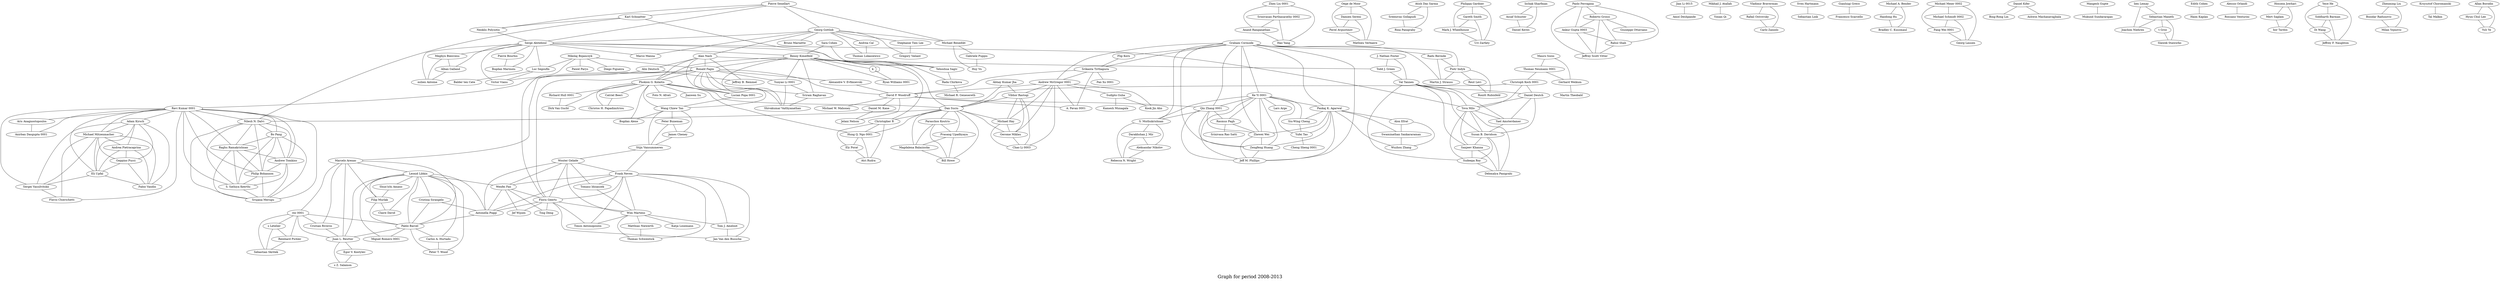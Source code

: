/*****
Graph for period 2008-2013
*****/

graph G {
  graph [splines=true overlap=false]
  node  [shape=ellipse, width=0.3, height=0.3]
  0 [label="Pierre Senellart"];
  1 [label="Georg Gottlob"];
  2 [label="Karl Schnaitter"];
  3 [label="Neoklis Polyzotis"];
  4 [label="Serge Abiteboul"];
  5 [label="Alan Nash"];
  6 [label="Mikolaj Bojanczyk"];
  7 [label="Pawel Parys"];
  8 [label="Luc Segoufin"];
  9 [label="Zhen Liu 0001"];
  10 [label="Srinivasan Parthasarathy 0002"];
  11 [label="Anand Ranganathan"];
  12 [label="Hao Yang"];
  13 [label="Sara Cohen"];
  14 [label="Benny Kimelfeld"];
  15 [label="Yehoshua Sagiv"];
  16 [label="Graham Cormode"];
  17 [label="Flip Korn"];
  18 [label="Srikanta Tirthapura"];
  19 [label="Andrew McGregor 0001"];
  20 [label="Oege de Moor"];
  21 [label="Damien Sereni"];
  22 [label="Pavel Avgustinov"];
  23 [label="Mathieu Verbaere"];
  24 [label="J. Nathan Foster"];
  25 [label="Todd J. Green"];
  26 [label="Val Tannen"];
  27 [label="Ronald Fagin"];
  28 [label="Phokion G. Kolaitis"];
  29 [label="Lucian Popa 0001"];
  30 [label="Wang Chiew Tan"];
  31 [label="Ravi Kumar 0001"];
  32 [label="Alexandre V. Evfimievski"];
  33 [label="David P. Woodruff"];
  34 [label="Foto N. Afrati"];
  35 [label="Alin Deutsch"];
  36 [label="Jeffrey B. Remmel"];
  37 [label="Marcelo Arenas"];
  38 [label="rez 0001"];
  39 [label="Cristian Riveros"];
  40 [label="Leonid Libkin"];
  41 [label="Atish Das Sarma"];
  42 [label="Sreenivas Gollapudi"];
  43 [label="Rina Panigrahy"];
  44 [label="Mauro Sozio"];
  45 [label="Thomas Neumann 0001"];
  46 [label="Gerhard Weikum"];
  47 [label="Christoph Koch 0001"];
  48 [label="Peter Buneman"];
  49 [label="James Cheney"];
  50 [label="Stijn Vansummeren"];
  51 [label="Wouter Gelade"];
  52 [label="Frank Neven"];
  53 [label="Cristina Sirangelo"];
  54 [label="Wenfei Fan"];
  55 [label="Philippa Gardner"];
  56 [label="Gareth Smith"];
  57 [label="Mark J. Wheelhouse"];
  58 [label="Uri Zarfaty"];
  59 [label="Floris Geerts"];
  60 [label="Antonella Poggi"];
  61 [label="Aris Anagnostopoulos"];
  62 [label="Anirban Dasgupta 0001"];
  63 [label="Victor Vianu"];
  64 [label="Balder ten Cate"];
  65 [label="Izchak Sharfman"];
  66 [label="Assaf Schuster"];
  67 [label="Daniel Keren"];
  68 [label="Abhay Kumar Jha"];
  69 [label="Vibhor Rastogi"];
  70 [label="Dan Suciu"];
  71 [label="Paolo Ferragina"];
  72 [label="Roberto Grossi"];
  73 [label="Ankur Gupta 0003"];
  74 [label="Rahul Shah"];
  75 [label="Jeffrey Scott Vitter"];
  76 [label="Stephanie Tien Lee"];
  77 [label="Gregory Valiant"];
  78 [label="Andrea Cal"];
  79 [label="Thomas Lukasiewicz"];
  80 [label="Marco Manna"];
  81 [label="Bruno Marnette"];
  82 [label="Shun'ichi Amano"];
  83 [label="Filip Murlak"];
  84 [label="Pablo Barcel"];
  85 [label="Jian Li 0015"];
  86 [label="Amol Deshpande"];
  87 [label="Radu Berinde"];
  88 [label="Piotr Indyk"];
  89 [label="Martin J. Strauss"];
  90 [label="Ke Yi 0001"];
  91 [label="Rada Chirkova"];
  92 [label="Michael R. Genesereth"];
  93 [label="Qin Zhang 0001"];
  94 [label="Lars Arge"];
  95 [label="Pankaj K. Agarwal"];
  96 [label="Siu-Wing Cheng"];
  97 [label="Yufei Tao"];
  98 [label="Mikhail J. Atallah"];
  99 [label="Yinian Qi"];
  100 [label="Sudipto Guha"];
  101 [label="Kamesh Munagala"];
  102 [label="Catriel Beeri"];
  103 [label="Christos H. Papadimitriou"];
  104 [label="Vladimir Braverman"];
  105 [label="Rafail Ostrovsky"];
  106 [label="Carlo Zaniolo"];
  107 [label="Pierre Bourhis"];
  108 [label="Bogdan Marinoiu"];
  109 [label="Rasmus Pagh"];
  110 [label="Srinivasa Rao Satti"];
  111 [label="Adam Kirsch"];
  112 [label="Michael Mitzenmacher"];
  113 [label="Andrea Pietracaprina"];
  114 [label="Geppino Pucci"];
  115 [label="Eli Upfal"];
  116 [label="Fabio Vandin"];
  117 [label="Sergei Vassilvitskii"];
  118 [label="Flavio Chierichetti"];
  119 [label="Nilesh N. Dalvi"];
  120 [label="Bo Pang"];
  121 [label="Raghu Ramakrishnan"];
  122 [label="Andrew Tomkins"];
  123 [label="Philip Bohannon"];
  124 [label="S. Sathiya Keerthi"];
  125 [label="Srujana Merugu"];
  126 [label="Michael Hay"];
  127 [label="Gerome Miklau"];
  128 [label="Carlos A. Hurtado"];
  129 [label="Peter T. Wood"];
  130 [label="Juan L. Reutter"];
  131 [label="Claire David"];
  132 [label="Bogdan Alexe"];
  133 [label="Jianwen Su"];
  134 [label="Christopher R"];
  135 [label="Yunyao Li 0001"];
  136 [label="Sriram Raghavan"];
  137 [label="Shivakumar Vaithyanathan"];
  138 [label="Tomasz Idziaszek"];
  139 [label="Wim Martens"];
  140 [label="Matthias Niewerth"];
  141 [label="Thomas Schwentick"];
  142 [label="Daniel M. Kane"];
  143 [label="Jelani Nelson"];
  144 [label="Daniel Deutch"];
  145 [label="Tova Milo"];
  146 [label="Sven Hartmann"];
  147 [label="Sebastian Link"];
  148 [label="Chao Li 0003"];
  149 [label="Gianluigi Greco"];
  150 [label="Francesco Scarcello"];
  151 [label="Zhewei Wei"];
  152 [label="S. Muthukrishnan"];
  153 [label="Michael A. Bender"];
  154 [label="Haodong Hu"];
  155 [label="Bradley C. Kuszmaul"];
  156 [label="Michael Meier 0002"];
  157 [label="Michael Schmidt 0002"];
  158 [label="Fang Wei 0001"];
  159 [label="Georg Lausen"];
  160 [label="Daniel Kifer"];
  161 [label="Bing-Rong Lin"];
  162 [label="Michael Benedikt"];
  163 [label="Gabriele Puppis"];
  164 [label="Huy Vu"];
  165 [label="Mangesh Gupte"];
  166 [label="Mukund Sundararajan"];
  167 [label="lien Lemay"];
  168 [label="Sebastian Maneth"];
  169 [label="Joachim Niehren"];
  170 [label="Martin Theobald"];
  171 [label="Tom J. Ameloot"];
  172 [label="Jan Van den Bussche"];
  173 [label="Timos Antonopoulos"];
  174 [label="Darakhshan J. Mir"];
  175 [label="Aleksandar Nikolov"];
  176 [label="Rebecca N. Wright"];
  177 [label="Cheng Sheng 0001"];
  178 [label="Meghyn Bienvenu"];
  179 [label="Alban Galland"];
  180 [label="milien Antoine"];
  181 [label="k"];
  182 [label="Ryan Williams 0001"];
  183 [label="Jef Wijsen"];
  184 [label="Diego Figueira"];
  185 [label="Edith Cohen"];
  186 [label="Haim Kaplan"];
  187 [label="Yael Amsterdamer"];
  188 [label="Susan B. Davidson"];
  189 [label="Sanjeev Khanna"];
  190 [label="Sudeepa Roy"];
  191 [label="Alessio Orlandi"];
  192 [label="Rossano Venturini"];
  193 [label="Debmalya Panigrahi"];
  194 [label="Paraschos Koutris"];
  195 [label="Hossein Jowhari"];
  196 [label="Mert Saglam"];
  197 [label="bor Tardos"];
  198 [label="Yeye He"];
  199 [label="Siddharth Barman"];
  200 [label="Di Wang"];
  201 [label="Jeffrey F. Naughton"];
  202 [label="Giuseppe Ottaviano"];
  203 [label="A. Pavan 0001"];
  204 [label="Kook Jin Ahn"];
  205 [label="Pan Xu 0001"];
  206 [label="Michael W. Mahoney"];
  207 [label="s Letelier"];
  208 [label="Reinhard Pichler"];
  209 [label="Sebastian Skritek"];
  210 [label="Zhenming Liu"];
  211 [label="Bozidar Radunovic"];
  212 [label="Milan Vojnovic"];
  213 [label="Richard Hull 0001"];
  214 [label="Dirk Van Gucht"];
  215 [label="Hung Q. Ngo 0001"];
  216 [label="Miguel Romero 0001"];
  217 [label="Reut Levi"];
  218 [label="Ronitt Rubinfeld"];
  219 [label="Alon Efrat"];
  220 [label="Swaminathan Sankararaman"];
  221 [label="Wuzhou Zhang"];
  222 [label="Zengfeng Huang"];
  223 [label="Jeff M. Phillips"];
  224 [label="Krzysztof Choromanski"];
  225 [label="Tal Malkin"];
  226 [label="Egor V. Kostylev"];
  227 [label="s Z. Salamon"];
  228 [label="t Groz"];
  229 [label="Slawek Staworko"];
  230 [label="Allan Borodin"];
  231 [label="Hyun Chul Lee"];
  232 [label="Yuli Ye"];
  233 [label="Ashwin Machanavajjhala"];
  234 [label="Prasang Upadhyaya"];
  235 [label="Magdalena Balazinska"];
  236 [label="Bill Howe"];
  237 [label="Katja Losemann"];
  238 [label="Ely Porat"];
  239 [label="Atri Rudra"];
  240 [label="Ting Deng"];
  0 -- 1;
  0 -- 2;
  0 -- 3;
  0 -- 4;
  0 -- 162;
  1 -- 4;
  1 -- 5;
  1 -- 76;
  1 -- 77;
  1 -- 78;
  1 -- 79;
  1 -- 80;
  1 -- 81;
  1 -- 162;
  2 -- 3;
  2 -- 70;
  2 -- 119;
  3 -- 4;
  4 -- 8;
  4 -- 14;
  4 -- 15;
  4 -- 63;
  4 -- 80;
  4 -- 107;
  4 -- 108;
  4 -- 145;
  4 -- 178;
  4 -- 179;
  4 -- 180;
  5 -- 25;
  5 -- 27;
  5 -- 28;
  5 -- 29;
  5 -- 35;
  5 -- 36;
  6 -- 7;
  6 -- 8;
  6 -- 27;
  6 -- 59;
  6 -- 184;
  8 -- 63;
  8 -- 64;
  9 -- 10;
  9 -- 11;
  9 -- 12;
  10 -- 11;
  10 -- 12;
  11 -- 12;
  13 -- 14;
  13 -- 15;
  14 -- 15;
  14 -- 27;
  14 -- 28;
  14 -- 91;
  14 -- 134;
  14 -- 135;
  14 -- 136;
  14 -- 137;
  14 -- 181;
  14 -- 182;
  15 -- 91;
  16 -- 17;
  16 -- 18;
  16 -- 19;
  16 -- 87;
  16 -- 88;
  16 -- 89;
  16 -- 90;
  16 -- 93;
  16 -- 95;
  16 -- 151;
  16 -- 152;
  16 -- 222;
  16 -- 223;
  17 -- 18;
  18 -- 19;
  18 -- 33;
  18 -- 203;
  18 -- 205;
  19 -- 33;
  19 -- 69;
  19 -- 100;
  19 -- 126;
  19 -- 127;
  19 -- 148;
  19 -- 203;
  19 -- 204;
  20 -- 21;
  20 -- 22;
  20 -- 23;
  21 -- 22;
  21 -- 23;
  22 -- 23;
  24 -- 25;
  24 -- 26;
  25 -- 26;
  26 -- 144;
  26 -- 145;
  26 -- 187;
  26 -- 188;
  26 -- 189;
  26 -- 190;
  27 -- 28;
  27 -- 29;
  27 -- 30;
  27 -- 31;
  27 -- 32;
  27 -- 33;
  27 -- 37;
  27 -- 59;
  27 -- 135;
  27 -- 136;
  27 -- 137;
  28 -- 29;
  28 -- 30;
  28 -- 34;
  28 -- 70;
  28 -- 102;
  28 -- 103;
  28 -- 132;
  28 -- 133;
  28 -- 213;
  28 -- 214;
  28 -- 215;
  29 -- 30;
  30 -- 48;
  30 -- 49;
  30 -- 50;
  30 -- 132;
  31 -- 61;
  31 -- 62;
  31 -- 111;
  31 -- 112;
  31 -- 115;
  31 -- 117;
  31 -- 118;
  31 -- 119;
  31 -- 120;
  31 -- 121;
  31 -- 122;
  31 -- 123;
  31 -- 124;
  31 -- 125;
  32 -- 33;
  33 -- 93;
  33 -- 142;
  33 -- 143;
  33 -- 203;
  33 -- 206;
  35 -- 36;
  35 -- 63;
  37 -- 38;
  37 -- 39;
  37 -- 40;
  37 -- 83;
  37 -- 84;
  37 -- 130;
  38 -- 39;
  38 -- 84;
  38 -- 130;
  38 -- 207;
  38 -- 208;
  38 -- 209;
  39 -- 130;
  40 -- 53;
  40 -- 54;
  40 -- 60;
  40 -- 82;
  40 -- 83;
  40 -- 84;
  40 -- 128;
  40 -- 129;
  40 -- 130;
  40 -- 131;
  40 -- 216;
  41 -- 42;
  41 -- 43;
  42 -- 43;
  44 -- 45;
  44 -- 46;
  45 -- 46;
  45 -- 47;
  46 -- 170;
  47 -- 70;
  47 -- 144;
  47 -- 145;
  48 -- 49;
  48 -- 50;
  49 -- 50;
  50 -- 51;
  50 -- 52;
  51 -- 52;
  51 -- 54;
  51 -- 59;
  51 -- 60;
  51 -- 138;
  51 -- 139;
  52 -- 54;
  52 -- 59;
  52 -- 60;
  52 -- 138;
  52 -- 139;
  52 -- 141;
  52 -- 171;
  52 -- 172;
  52 -- 173;
  53 -- 60;
  53 -- 84;
  54 -- 59;
  54 -- 60;
  54 -- 183;
  54 -- 240;
  55 -- 56;
  55 -- 57;
  55 -- 58;
  56 -- 57;
  56 -- 58;
  57 -- 58;
  59 -- 60;
  59 -- 139;
  59 -- 172;
  59 -- 173;
  59 -- 183;
  59 -- 240;
  60 -- 84;
  61 -- 62;
  65 -- 66;
  65 -- 67;
  66 -- 67;
  68 -- 69;
  68 -- 70;
  69 -- 70;
  69 -- 126;
  69 -- 127;
  69 -- 148;
  70 -- 119;
  70 -- 126;
  70 -- 127;
  70 -- 134;
  70 -- 194;
  70 -- 215;
  70 -- 234;
  70 -- 235;
  70 -- 236;
  71 -- 72;
  71 -- 73;
  71 -- 74;
  71 -- 75;
  72 -- 73;
  72 -- 74;
  72 -- 75;
  72 -- 202;
  73 -- 74;
  73 -- 75;
  74 -- 75;
  76 -- 77;
  78 -- 79;
  82 -- 83;
  83 -- 84;
  83 -- 131;
  84 -- 128;
  84 -- 129;
  84 -- 130;
  84 -- 216;
  85 -- 86;
  87 -- 88;
  87 -- 89;
  88 -- 89;
  88 -- 217;
  88 -- 218;
  90 -- 93;
  90 -- 94;
  90 -- 95;
  90 -- 96;
  90 -- 97;
  90 -- 109;
  90 -- 151;
  90 -- 152;
  90 -- 222;
  90 -- 223;
  91 -- 92;
  93 -- 109;
  93 -- 151;
  93 -- 152;
  93 -- 222;
  93 -- 223;
  95 -- 96;
  95 -- 97;
  95 -- 151;
  95 -- 219;
  95 -- 220;
  95 -- 221;
  95 -- 222;
  95 -- 223;
  96 -- 97;
  97 -- 177;
  98 -- 99;
  100 -- 101;
  100 -- 204;
  102 -- 103;
  104 -- 105;
  104 -- 106;
  105 -- 106;
  107 -- 108;
  109 -- 110;
  109 -- 151;
  111 -- 112;
  111 -- 113;
  111 -- 114;
  111 -- 115;
  111 -- 116;
  111 -- 117;
  112 -- 113;
  112 -- 114;
  112 -- 115;
  112 -- 116;
  112 -- 117;
  112 -- 118;
  113 -- 114;
  113 -- 115;
  113 -- 116;
  114 -- 115;
  114 -- 116;
  115 -- 116;
  115 -- 117;
  117 -- 118;
  119 -- 120;
  119 -- 121;
  119 -- 122;
  119 -- 123;
  119 -- 124;
  119 -- 125;
  120 -- 121;
  120 -- 122;
  120 -- 123;
  120 -- 124;
  120 -- 125;
  121 -- 122;
  121 -- 123;
  121 -- 124;
  121 -- 125;
  122 -- 123;
  122 -- 124;
  122 -- 125;
  123 -- 124;
  123 -- 125;
  124 -- 125;
  126 -- 127;
  126 -- 148;
  127 -- 148;
  128 -- 129;
  130 -- 226;
  130 -- 227;
  134 -- 215;
  134 -- 238;
  134 -- 239;
  135 -- 136;
  135 -- 137;
  136 -- 137;
  138 -- 139;
  139 -- 140;
  139 -- 141;
  139 -- 171;
  139 -- 173;
  139 -- 237;
  140 -- 141;
  142 -- 143;
  144 -- 145;
  144 -- 187;
  144 -- 188;
  145 -- 187;
  145 -- 188;
  145 -- 189;
  145 -- 190;
  145 -- 193;
  146 -- 147;
  149 -- 150;
  151 -- 222;
  151 -- 223;
  152 -- 174;
  152 -- 175;
  152 -- 176;
  153 -- 154;
  153 -- 155;
  154 -- 155;
  156 -- 157;
  156 -- 158;
  156 -- 159;
  157 -- 158;
  157 -- 159;
  158 -- 159;
  160 -- 161;
  160 -- 233;
  162 -- 163;
  162 -- 164;
  163 -- 164;
  165 -- 166;
  167 -- 168;
  167 -- 169;
  168 -- 169;
  168 -- 228;
  168 -- 229;
  171 -- 172;
  174 -- 175;
  174 -- 176;
  175 -- 176;
  178 -- 179;
  178 -- 180;
  179 -- 180;
  181 -- 181;
  181 -- 182;
  185 -- 186;
  187 -- 188;
  188 -- 189;
  188 -- 190;
  188 -- 193;
  189 -- 190;
  189 -- 193;
  190 -- 193;
  191 -- 192;
  194 -- 234;
  194 -- 235;
  194 -- 236;
  195 -- 196;
  195 -- 197;
  196 -- 197;
  198 -- 199;
  198 -- 200;
  198 -- 201;
  199 -- 200;
  199 -- 201;
  200 -- 201;
  207 -- 208;
  207 -- 209;
  208 -- 209;
  210 -- 211;
  210 -- 212;
  211 -- 212;
  213 -- 214;
  215 -- 238;
  215 -- 239;
  217 -- 218;
  219 -- 220;
  219 -- 221;
  220 -- 221;
  222 -- 223;
  224 -- 225;
  226 -- 227;
  228 -- 229;
  230 -- 231;
  230 -- 232;
  231 -- 232;
  234 -- 235;
  234 -- 236;
  235 -- 236;
  238 -- 239;
  label = "\nGraph for period 2008-2013\n";  fontsize=24;
}
